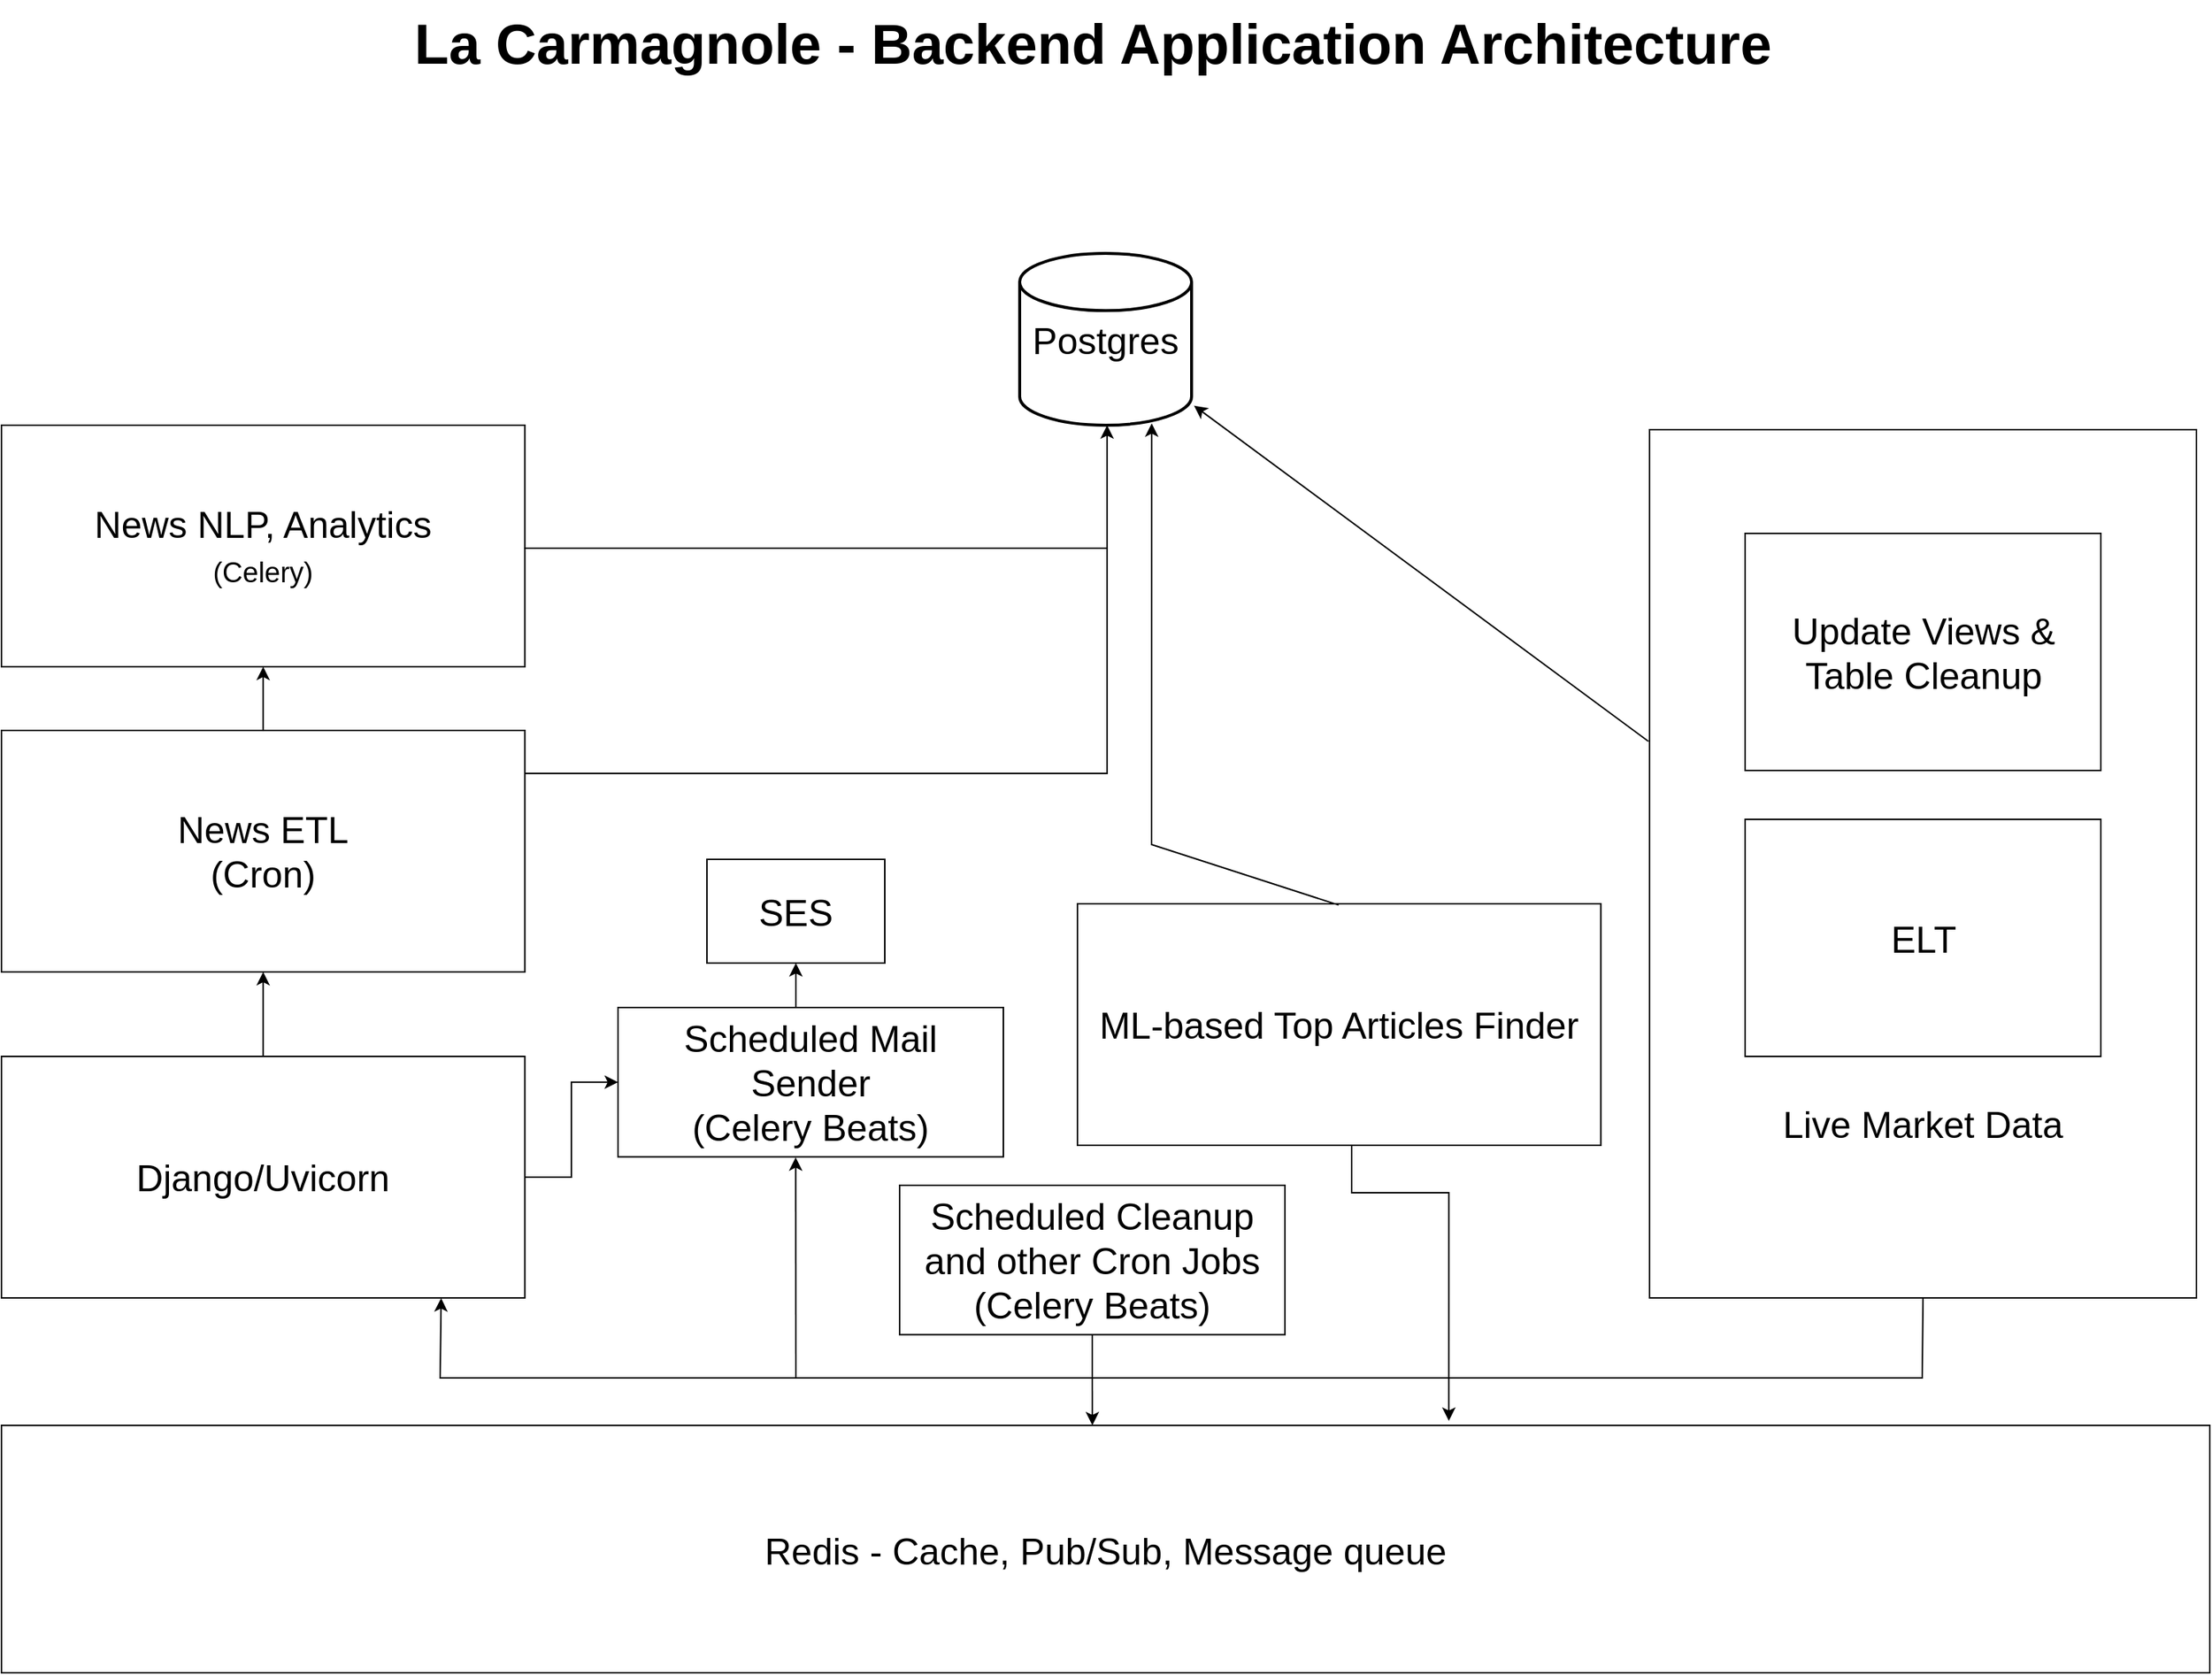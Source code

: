 <mxfile version="24.8.3">
  <diagram name="Page-1" id="cRI6WN0pXQ-sUQA5aqVA">
    <mxGraphModel dx="4097" dy="2131" grid="0" gridSize="10" guides="1" tooltips="1" connect="1" arrows="1" fold="1" page="1" pageScale="1" pageWidth="1600" pageHeight="1200" background="none" math="0" shadow="0">
      <root>
        <mxCell id="0" />
        <mxCell id="1" parent="0" />
        <mxCell id="IEE0IHRmQa3HwrrIBMkf-4" value="&lt;div style=&quot;padding-top: 150px; margin-top: 200px;&quot;&gt;Live Market Data&lt;br&gt;&lt;/div&gt;" style="rounded=0;whiteSpace=wrap;html=1;fontSize=25;fillColor=none;align=center;" vertex="1" parent="1">
          <mxGeometry x="1176" y="320" width="369" height="585.99" as="geometry" />
        </mxCell>
        <mxCell id="IEE0IHRmQa3HwrrIBMkf-5" value="Redis - Cache, Pub/Sub, Message queue" style="rounded=0;whiteSpace=wrap;html=1;fontSize=25;fillColor=none;" vertex="1" parent="1">
          <mxGeometry x="64" y="992" width="1490" height="167" as="geometry" />
        </mxCell>
        <mxCell id="IEE0IHRmQa3HwrrIBMkf-11" value="" style="edgeStyle=orthogonalEdgeStyle;rounded=0;orthogonalLoop=1;jettySize=auto;html=1;" edge="1" parent="1" source="IEE0IHRmQa3HwrrIBMkf-6" target="IEE0IHRmQa3HwrrIBMkf-10">
          <mxGeometry relative="1" as="geometry" />
        </mxCell>
        <mxCell id="IEE0IHRmQa3HwrrIBMkf-54" value="" style="edgeStyle=orthogonalEdgeStyle;rounded=0;orthogonalLoop=1;jettySize=auto;html=1;" edge="1" parent="1" source="IEE0IHRmQa3HwrrIBMkf-6" target="IEE0IHRmQa3HwrrIBMkf-52">
          <mxGeometry relative="1" as="geometry" />
        </mxCell>
        <mxCell id="IEE0IHRmQa3HwrrIBMkf-6" value="Django/Uvicorn" style="rounded=0;whiteSpace=wrap;html=1;fontSize=25;fillColor=none;" vertex="1" parent="1">
          <mxGeometry x="64" y="743" width="353.149" height="162.992" as="geometry" />
        </mxCell>
        <mxCell id="IEE0IHRmQa3HwrrIBMkf-28" value="" style="edgeStyle=orthogonalEdgeStyle;rounded=0;orthogonalLoop=1;jettySize=auto;html=1;" edge="1" parent="1" source="IEE0IHRmQa3HwrrIBMkf-10" target="IEE0IHRmQa3HwrrIBMkf-27">
          <mxGeometry relative="1" as="geometry" />
        </mxCell>
        <mxCell id="IEE0IHRmQa3HwrrIBMkf-10" value="&lt;div&gt;News ETL&lt;/div&gt;&lt;div&gt;(Cron)&lt;/div&gt;" style="rounded=0;whiteSpace=wrap;html=1;fontSize=25;fillColor=none;" vertex="1" parent="1">
          <mxGeometry x="64" y="523" width="353.149" height="162.992" as="geometry" />
        </mxCell>
        <mxCell id="IEE0IHRmQa3HwrrIBMkf-15" value="Postgres" style="strokeWidth=2;html=1;shape=mxgraph.flowchart.database;whiteSpace=wrap;aspect=fixed;fillColor=none;fontSize=25;" vertex="1" parent="1">
          <mxGeometry x="751" y="201" width="116" height="116" as="geometry" />
        </mxCell>
        <mxCell id="IEE0IHRmQa3HwrrIBMkf-25" value="" style="edgeStyle=orthogonalEdgeStyle;rounded=0;orthogonalLoop=1;jettySize=auto;html=1;" edge="1" parent="1" source="IEE0IHRmQa3HwrrIBMkf-10">
          <mxGeometry relative="1" as="geometry">
            <mxPoint x="645" y="605" as="sourcePoint" />
            <mxPoint x="810" y="317" as="targetPoint" />
            <Array as="points">
              <mxPoint x="810" y="552" />
            </Array>
          </mxGeometry>
        </mxCell>
        <mxCell id="IEE0IHRmQa3HwrrIBMkf-27" value="News NLP, Analytics&lt;br&gt;&lt;font style=&quot;font-size: 19px;&quot;&gt;(Celery)&lt;/font&gt;" style="rounded=0;whiteSpace=wrap;html=1;fontSize=25;fillColor=none;" vertex="1" parent="1">
          <mxGeometry x="64" y="317" width="353.149" height="162.992" as="geometry" />
        </mxCell>
        <mxCell id="IEE0IHRmQa3HwrrIBMkf-35" value="" style="endArrow=none;html=1;rounded=0;exitX=0.999;exitY=0.509;exitDx=0;exitDy=0;exitPerimeter=0;" edge="1" parent="1" source="IEE0IHRmQa3HwrrIBMkf-27">
          <mxGeometry width="50" height="50" relative="1" as="geometry">
            <mxPoint x="688" y="403" as="sourcePoint" />
            <mxPoint x="810" y="400" as="targetPoint" />
          </mxGeometry>
        </mxCell>
        <mxCell id="IEE0IHRmQa3HwrrIBMkf-39" value="" style="edgeStyle=orthogonalEdgeStyle;rounded=0;orthogonalLoop=1;jettySize=auto;html=1;" edge="1" parent="1" source="IEE0IHRmQa3HwrrIBMkf-37">
          <mxGeometry relative="1" as="geometry">
            <mxPoint x="1040.574" y="988.998" as="targetPoint" />
            <Array as="points">
              <mxPoint x="975" y="835" />
              <mxPoint x="1041" y="835" />
            </Array>
          </mxGeometry>
        </mxCell>
        <mxCell id="IEE0IHRmQa3HwrrIBMkf-37" value="ML-based Top Articles Finder" style="rounded=0;whiteSpace=wrap;html=1;fontSize=25;fillColor=none;" vertex="1" parent="1">
          <mxGeometry x="790" y="640" width="353.149" height="162.992" as="geometry" />
        </mxCell>
        <mxCell id="IEE0IHRmQa3HwrrIBMkf-44" value="" style="endArrow=classic;html=1;rounded=0;entryX=0.84;entryY=1.001;entryDx=0;entryDy=0;entryPerimeter=0;endFill=1;" edge="1" parent="1" target="IEE0IHRmQa3HwrrIBMkf-6">
          <mxGeometry width="50" height="50" relative="1" as="geometry">
            <mxPoint x="840" y="960" as="sourcePoint" />
            <mxPoint x="360" y="920" as="targetPoint" />
            <Array as="points">
              <mxPoint x="360" y="960" />
            </Array>
          </mxGeometry>
        </mxCell>
        <mxCell id="IEE0IHRmQa3HwrrIBMkf-46" value="" style="endArrow=none;html=1;rounded=0;entryX=0.5;entryY=1;entryDx=0;entryDy=0;endFill=0;" edge="1" parent="1" target="IEE0IHRmQa3HwrrIBMkf-4">
          <mxGeometry width="50" height="50" relative="1" as="geometry">
            <mxPoint x="840" y="960" as="sourcePoint" />
            <mxPoint x="1000" y="1020" as="targetPoint" />
            <Array as="points">
              <mxPoint x="1360" y="960" />
            </Array>
          </mxGeometry>
        </mxCell>
        <mxCell id="IEE0IHRmQa3HwrrIBMkf-47" value="" style="endArrow=classic;html=1;rounded=0;entryX=0.494;entryY=0;entryDx=0;entryDy=0;entryPerimeter=0;" edge="1" parent="1" target="IEE0IHRmQa3HwrrIBMkf-5">
          <mxGeometry width="50" height="50" relative="1" as="geometry">
            <mxPoint x="800" y="960" as="sourcePoint" />
            <mxPoint x="840" y="1000" as="targetPoint" />
          </mxGeometry>
        </mxCell>
        <mxCell id="IEE0IHRmQa3HwrrIBMkf-49" value="" style="endArrow=none;html=1;rounded=0;entryX=0.499;entryY=0.005;entryDx=0;entryDy=0;entryPerimeter=0;exitX=0.768;exitY=0.989;exitDx=0;exitDy=0;exitPerimeter=0;startArrow=classic;startFill=1;" edge="1" parent="1" source="IEE0IHRmQa3HwrrIBMkf-15" target="IEE0IHRmQa3HwrrIBMkf-37">
          <mxGeometry width="50" height="50" relative="1" as="geometry">
            <mxPoint x="810" y="400" as="sourcePoint" />
            <mxPoint x="910" y="570" as="targetPoint" />
            <Array as="points">
              <mxPoint x="840" y="600" />
            </Array>
          </mxGeometry>
        </mxCell>
        <mxCell id="IEE0IHRmQa3HwrrIBMkf-57" value="" style="edgeStyle=orthogonalEdgeStyle;rounded=0;orthogonalLoop=1;jettySize=auto;html=1;" edge="1" parent="1" source="IEE0IHRmQa3HwrrIBMkf-52" target="IEE0IHRmQa3HwrrIBMkf-56">
          <mxGeometry relative="1" as="geometry">
            <Array as="points">
              <mxPoint x="600" y="700" />
              <mxPoint x="600" y="700" />
            </Array>
          </mxGeometry>
        </mxCell>
        <mxCell id="IEE0IHRmQa3HwrrIBMkf-52" value="&lt;div&gt;Scheduled Mail Sender&lt;/div&gt;&lt;div&gt;(Celery Beats)&lt;br&gt;&lt;/div&gt;" style="rounded=0;whiteSpace=wrap;html=1;fontSize=25;fillColor=none;" vertex="1" parent="1">
          <mxGeometry x="480" y="710" width="260" height="100.787" as="geometry" />
        </mxCell>
        <mxCell id="IEE0IHRmQa3HwrrIBMkf-55" value="" style="endArrow=classic;html=1;rounded=0;entryX=0.461;entryY=1.003;entryDx=0;entryDy=0;entryPerimeter=0;" edge="1" parent="1" target="IEE0IHRmQa3HwrrIBMkf-52">
          <mxGeometry width="50" height="50" relative="1" as="geometry">
            <mxPoint x="600" y="960" as="sourcePoint" />
            <mxPoint x="710" y="850" as="targetPoint" />
          </mxGeometry>
        </mxCell>
        <mxCell id="IEE0IHRmQa3HwrrIBMkf-56" value="SES" style="rounded=0;whiteSpace=wrap;html=1;fontSize=25;fillColor=none;" vertex="1" parent="1">
          <mxGeometry x="540" y="610" width="120" height="70" as="geometry" />
        </mxCell>
        <mxCell id="IEE0IHRmQa3HwrrIBMkf-59" value="ELT" style="rounded=0;whiteSpace=wrap;html=1;fontSize=25;fillColor=none;" vertex="1" parent="1">
          <mxGeometry x="1240.5" y="583" width="240" height="160" as="geometry" />
        </mxCell>
        <mxCell id="IEE0IHRmQa3HwrrIBMkf-61" value="Update Views &amp;amp;&lt;br&gt;Table Cleanup" style="rounded=0;whiteSpace=wrap;html=1;fontSize=25;fillColor=none;" vertex="1" parent="1">
          <mxGeometry x="1240.5" y="390" width="240" height="160" as="geometry" />
        </mxCell>
        <mxCell id="IEE0IHRmQa3HwrrIBMkf-62" value="" style="endArrow=classic;html=1;rounded=0;exitX=-0.002;exitY=0.359;exitDx=0;exitDy=0;exitPerimeter=0;entryX=1.014;entryY=0.886;entryDx=0;entryDy=0;entryPerimeter=0;" edge="1" parent="1" source="IEE0IHRmQa3HwrrIBMkf-4" target="IEE0IHRmQa3HwrrIBMkf-15">
          <mxGeometry width="50" height="50" relative="1" as="geometry">
            <mxPoint x="850" y="610" as="sourcePoint" />
            <mxPoint x="880" y="420" as="targetPoint" />
          </mxGeometry>
        </mxCell>
        <mxCell id="IEE0IHRmQa3HwrrIBMkf-63" value="La Carmagnole - Backend Application Architecture" style="text;strokeColor=none;fillColor=none;html=1;fontSize=38;fontStyle=1;verticalAlign=middle;align=center;" vertex="1" parent="1">
          <mxGeometry x="465" y="30" width="670" height="60" as="geometry" />
        </mxCell>
        <mxCell id="IEE0IHRmQa3HwrrIBMkf-64" value="&lt;div&gt;Scheduled Cleanup and other Cron Jobs&lt;br&gt;&lt;/div&gt;&lt;div&gt;(Celery Beats)&lt;br&gt;&lt;/div&gt;" style="rounded=0;whiteSpace=wrap;html=1;fontSize=25;fillColor=none;" vertex="1" parent="1">
          <mxGeometry x="670" y="830" width="260" height="100.787" as="geometry" />
        </mxCell>
        <mxCell id="IEE0IHRmQa3HwrrIBMkf-66" value="" style="endArrow=none;html=1;rounded=0;entryX=0.5;entryY=1;entryDx=0;entryDy=0;" edge="1" parent="1" target="IEE0IHRmQa3HwrrIBMkf-64">
          <mxGeometry width="50" height="50" relative="1" as="geometry">
            <mxPoint x="800" y="960" as="sourcePoint" />
            <mxPoint x="800" y="938" as="targetPoint" />
          </mxGeometry>
        </mxCell>
      </root>
    </mxGraphModel>
  </diagram>
</mxfile>

